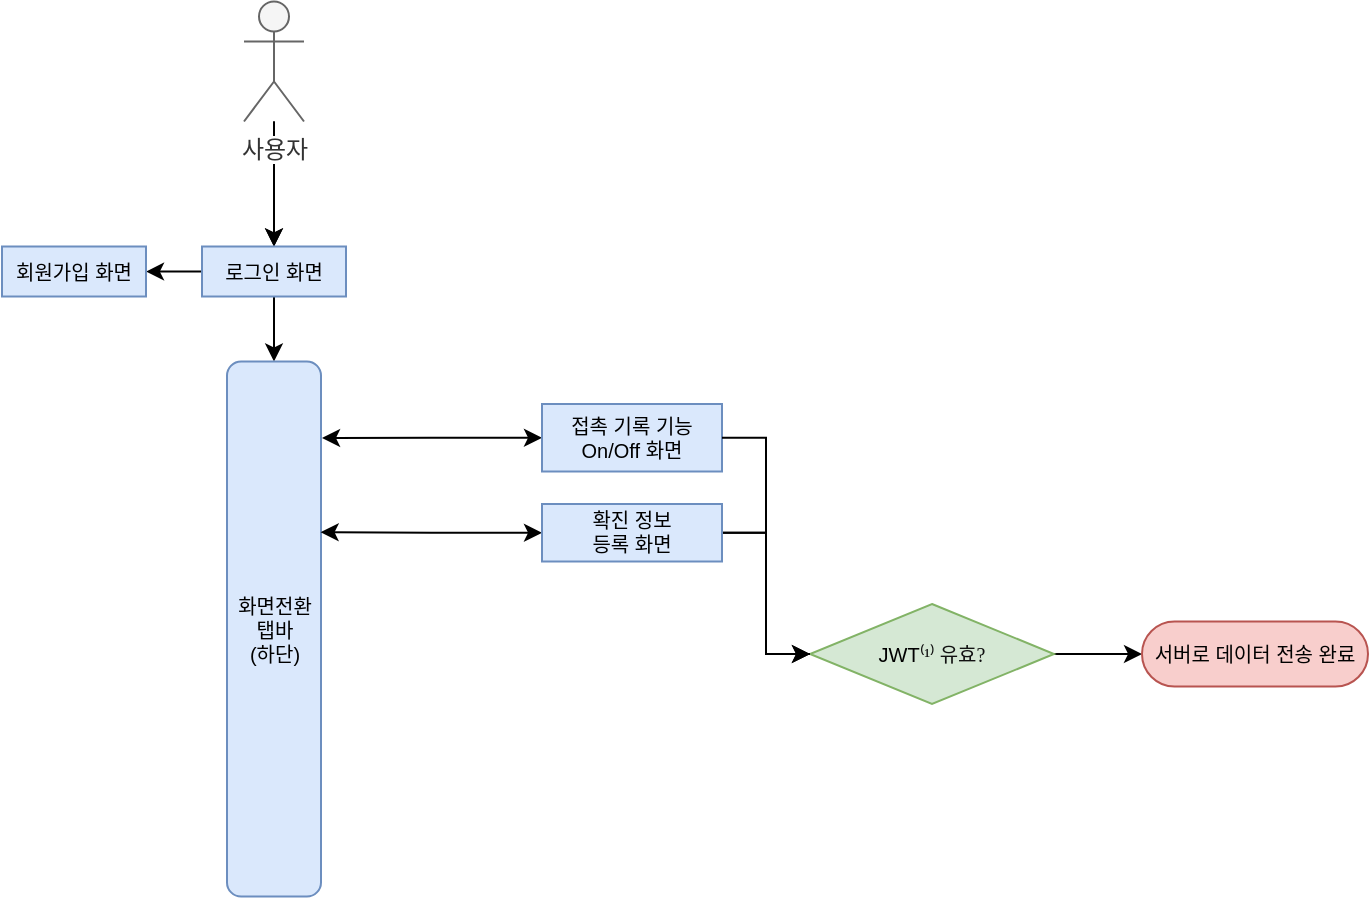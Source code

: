 <mxfile version="16.5.6" type="device"><diagram id="C5RBs43oDa-KdzZeNtuy" name="Page-1"><mxGraphModel dx="1185" dy="635" grid="1" gridSize="10" guides="1" tooltips="1" connect="1" arrows="1" fold="1" page="1" pageScale="1" pageWidth="827" pageHeight="1169" math="0" shadow="0"><root><mxCell id="WIyWlLk6GJQsqaUBKTNV-0"/><mxCell id="WIyWlLk6GJQsqaUBKTNV-1" parent="WIyWlLk6GJQsqaUBKTNV-0"/><mxCell id="Rhy7iFLEb1F74xrja__M-21" style="edgeStyle=orthogonalEdgeStyle;rounded=0;orthogonalLoop=1;jettySize=auto;html=1;entryX=0.5;entryY=0;entryDx=0;entryDy=0;fontSize=10;fontColor=#000000;" parent="WIyWlLk6GJQsqaUBKTNV-1" source="Rhy7iFLEb1F74xrja__M-0" target="Rhy7iFLEb1F74xrja__M-5" edge="1"><mxGeometry relative="1" as="geometry"/></mxCell><mxCell id="Rhy7iFLEb1F74xrja__M-27" value="" style="edgeStyle=orthogonalEdgeStyle;rounded=0;orthogonalLoop=1;jettySize=auto;html=1;fontSize=10;fontColor=#000000;" parent="WIyWlLk6GJQsqaUBKTNV-1" source="Rhy7iFLEb1F74xrja__M-0" target="Rhy7iFLEb1F74xrja__M-5" edge="1"><mxGeometry relative="1" as="geometry"/></mxCell><mxCell id="Rhy7iFLEb1F74xrja__M-0" value="사용자" style="shape=umlActor;verticalLabelPosition=bottom;verticalAlign=top;html=1;outlineConnect=0;labelBackgroundColor=default;labelBorderColor=none;fillColor=#f5f5f5;strokeColor=#666666;fontColor=#333333;" parent="WIyWlLk6GJQsqaUBKTNV-1" vertex="1"><mxGeometry x="131" y="48.75" width="30" height="60" as="geometry"/></mxCell><mxCell id="Rhy7iFLEb1F74xrja__M-45" value="" style="edgeStyle=orthogonalEdgeStyle;rounded=0;orthogonalLoop=1;jettySize=auto;html=1;fontSize=10;fontColor=#000000;startArrow=none;startFill=0;" parent="WIyWlLk6GJQsqaUBKTNV-1" source="Rhy7iFLEb1F74xrja__M-3" target="Rhy7iFLEb1F74xrja__M-44" edge="1"><mxGeometry relative="1" as="geometry"/></mxCell><mxCell id="Rhy7iFLEb1F74xrja__M-3" value="&lt;font style=&quot;font-size: 10px&quot;&gt;&lt;span style=&quot;font-size: 10px&quot;&gt;JWT&lt;/span&gt;&lt;span style=&quot;color: rgb(17 , 17 , 17) ; font-family: &amp;#34;u2000&amp;#34; ; font-size: 10px&quot;&gt;&lt;font style=&quot;font-size: 10px&quot;&gt;⁽&lt;/font&gt;&lt;/span&gt;&lt;span style=&quot;color: rgb(17 , 17 , 17) ; font-family: &amp;#34;u0000&amp;#34; ; font-size: 10px&quot;&gt;&lt;font style=&quot;font-size: 10px&quot;&gt;¹&lt;/font&gt;&lt;/span&gt;&lt;span style=&quot;color: rgb(17 , 17 , 17) ; font-family: &amp;#34;u2000&amp;#34; ; font-size: 10px&quot;&gt;&lt;font style=&quot;font-size: 10px&quot;&gt;⁾ 유효?&lt;/font&gt;&lt;/span&gt;&lt;/font&gt;" style="rhombus;whiteSpace=wrap;html=1;verticalAlign=middle;fontSize=10;fillColor=#d5e8d4;strokeColor=#82b366;" parent="WIyWlLk6GJQsqaUBKTNV-1" vertex="1"><mxGeometry x="414" y="350" width="122" height="50" as="geometry"/></mxCell><mxCell id="Rhy7iFLEb1F74xrja__M-15" value="" style="edgeStyle=orthogonalEdgeStyle;rounded=0;orthogonalLoop=1;jettySize=auto;html=1;fontSize=10;" parent="WIyWlLk6GJQsqaUBKTNV-1" source="Rhy7iFLEb1F74xrja__M-5" target="Rhy7iFLEb1F74xrja__M-14" edge="1"><mxGeometry relative="1" as="geometry"/></mxCell><mxCell id="Rhy7iFLEb1F74xrja__M-37" style="edgeStyle=orthogonalEdgeStyle;rounded=0;orthogonalLoop=1;jettySize=auto;html=1;fontSize=10;fontColor=#000000;" parent="WIyWlLk6GJQsqaUBKTNV-1" source="Rhy7iFLEb1F74xrja__M-5" target="Rhy7iFLEb1F74xrja__M-28" edge="1"><mxGeometry relative="1" as="geometry"/></mxCell><mxCell id="Rhy7iFLEb1F74xrja__M-5" value="로그인 화면" style="whiteSpace=wrap;html=1;fontSize=10;fillColor=#dae8fc;strokeColor=#6c8ebf;" parent="WIyWlLk6GJQsqaUBKTNV-1" vertex="1"><mxGeometry x="110" y="171.25" width="72" height="25" as="geometry"/></mxCell><mxCell id="Rhy7iFLEb1F74xrja__M-14" value="회원가입 화면" style="whiteSpace=wrap;html=1;fontSize=10;fillColor=#dae8fc;strokeColor=#6c8ebf;" parent="WIyWlLk6GJQsqaUBKTNV-1" vertex="1"><mxGeometry x="10" y="171.25" width="72" height="25" as="geometry"/></mxCell><mxCell id="Rhy7iFLEb1F74xrja__M-38" style="edgeStyle=orthogonalEdgeStyle;rounded=0;orthogonalLoop=1;jettySize=auto;html=1;entryX=0;entryY=0.5;entryDx=0;entryDy=0;fontSize=10;fontColor=#000000;startArrow=none;startFill=0;" parent="WIyWlLk6GJQsqaUBKTNV-1" source="Rhy7iFLEb1F74xrja__M-33" target="Rhy7iFLEb1F74xrja__M-3" edge="1"><mxGeometry relative="1" as="geometry"/></mxCell><mxCell id="Rhy7iFLEb1F74xrja__M-48" style="edgeStyle=orthogonalEdgeStyle;rounded=0;orthogonalLoop=1;jettySize=auto;html=1;entryX=1.011;entryY=0.143;entryDx=0;entryDy=0;entryPerimeter=0;fontSize=10;fontColor=#000000;startArrow=classic;startFill=1;" parent="WIyWlLk6GJQsqaUBKTNV-1" source="Rhy7iFLEb1F74xrja__M-25" target="Rhy7iFLEb1F74xrja__M-28" edge="1"><mxGeometry relative="1" as="geometry"/></mxCell><mxCell id="Rhy7iFLEb1F74xrja__M-25" value="접촉 기록 기능 On/Off 화면" style="whiteSpace=wrap;html=1;fontSize=10;fillColor=#dae8fc;strokeColor=#6c8ebf;" parent="WIyWlLk6GJQsqaUBKTNV-1" vertex="1"><mxGeometry x="280" y="250" width="90" height="33.75" as="geometry"/></mxCell><mxCell id="Rhy7iFLEb1F74xrja__M-28" value="화면전환&lt;br&gt;탭바&lt;br&gt;(하단)" style="rounded=1;whiteSpace=wrap;html=1;fontSize=10;fillColor=#dae8fc;strokeColor=#6c8ebf;" parent="WIyWlLk6GJQsqaUBKTNV-1" vertex="1"><mxGeometry x="122.5" y="228.75" width="47" height="267.5" as="geometry"/></mxCell><mxCell id="Rhy7iFLEb1F74xrja__M-35" style="edgeStyle=orthogonalEdgeStyle;rounded=0;orthogonalLoop=1;jettySize=auto;html=1;exitX=0;exitY=0.5;exitDx=0;exitDy=0;fontSize=10;fontColor=#000000;entryX=0.996;entryY=0.319;entryDx=0;entryDy=0;entryPerimeter=0;startArrow=classic;startFill=1;" parent="WIyWlLk6GJQsqaUBKTNV-1" source="Rhy7iFLEb1F74xrja__M-33" target="Rhy7iFLEb1F74xrja__M-28" edge="1"><mxGeometry relative="1" as="geometry"><mxPoint x="204" y="313.75" as="targetPoint"/></mxGeometry></mxCell><mxCell id="Rhy7iFLEb1F74xrja__M-39" style="edgeStyle=orthogonalEdgeStyle;rounded=0;orthogonalLoop=1;jettySize=auto;html=1;entryX=0;entryY=0.5;entryDx=0;entryDy=0;fontSize=10;fontColor=#000000;startArrow=none;startFill=0;" parent="WIyWlLk6GJQsqaUBKTNV-1" source="Rhy7iFLEb1F74xrja__M-33" target="Rhy7iFLEb1F74xrja__M-3" edge="1"><mxGeometry relative="1" as="geometry"/></mxCell><mxCell id="Rhy7iFLEb1F74xrja__M-44" value="서버로 데이터 전송 완료" style="rounded=1;whiteSpace=wrap;html=1;fontSize=10;fillColor=#f8cecc;strokeColor=#b85450;arcSize=50;" parent="WIyWlLk6GJQsqaUBKTNV-1" vertex="1"><mxGeometry x="580" y="358.75" width="113" height="32.5" as="geometry"/></mxCell><mxCell id="Rhy7iFLEb1F74xrja__M-33" value="확진 정보&lt;br&gt;등록 화면" style="whiteSpace=wrap;html=1;fontSize=10;fillColor=#dae8fc;strokeColor=#6c8ebf;" parent="WIyWlLk6GJQsqaUBKTNV-1" vertex="1"><mxGeometry x="280" y="300" width="90" height="28.75" as="geometry"/></mxCell><mxCell id="Rhy7iFLEb1F74xrja__M-47" value="" style="edgeStyle=orthogonalEdgeStyle;rounded=0;orthogonalLoop=1;jettySize=auto;html=1;entryX=0;entryY=0.5;entryDx=0;entryDy=0;fontSize=10;fontColor=#000000;startArrow=none;startFill=0;endArrow=none;" parent="WIyWlLk6GJQsqaUBKTNV-1" source="Rhy7iFLEb1F74xrja__M-25" target="Rhy7iFLEb1F74xrja__M-3" edge="1"><mxGeometry relative="1" as="geometry"><mxPoint x="369" y="273.75" as="sourcePoint"/><mxPoint x="414" y="375.0" as="targetPoint"/></mxGeometry></mxCell></root></mxGraphModel></diagram></mxfile>